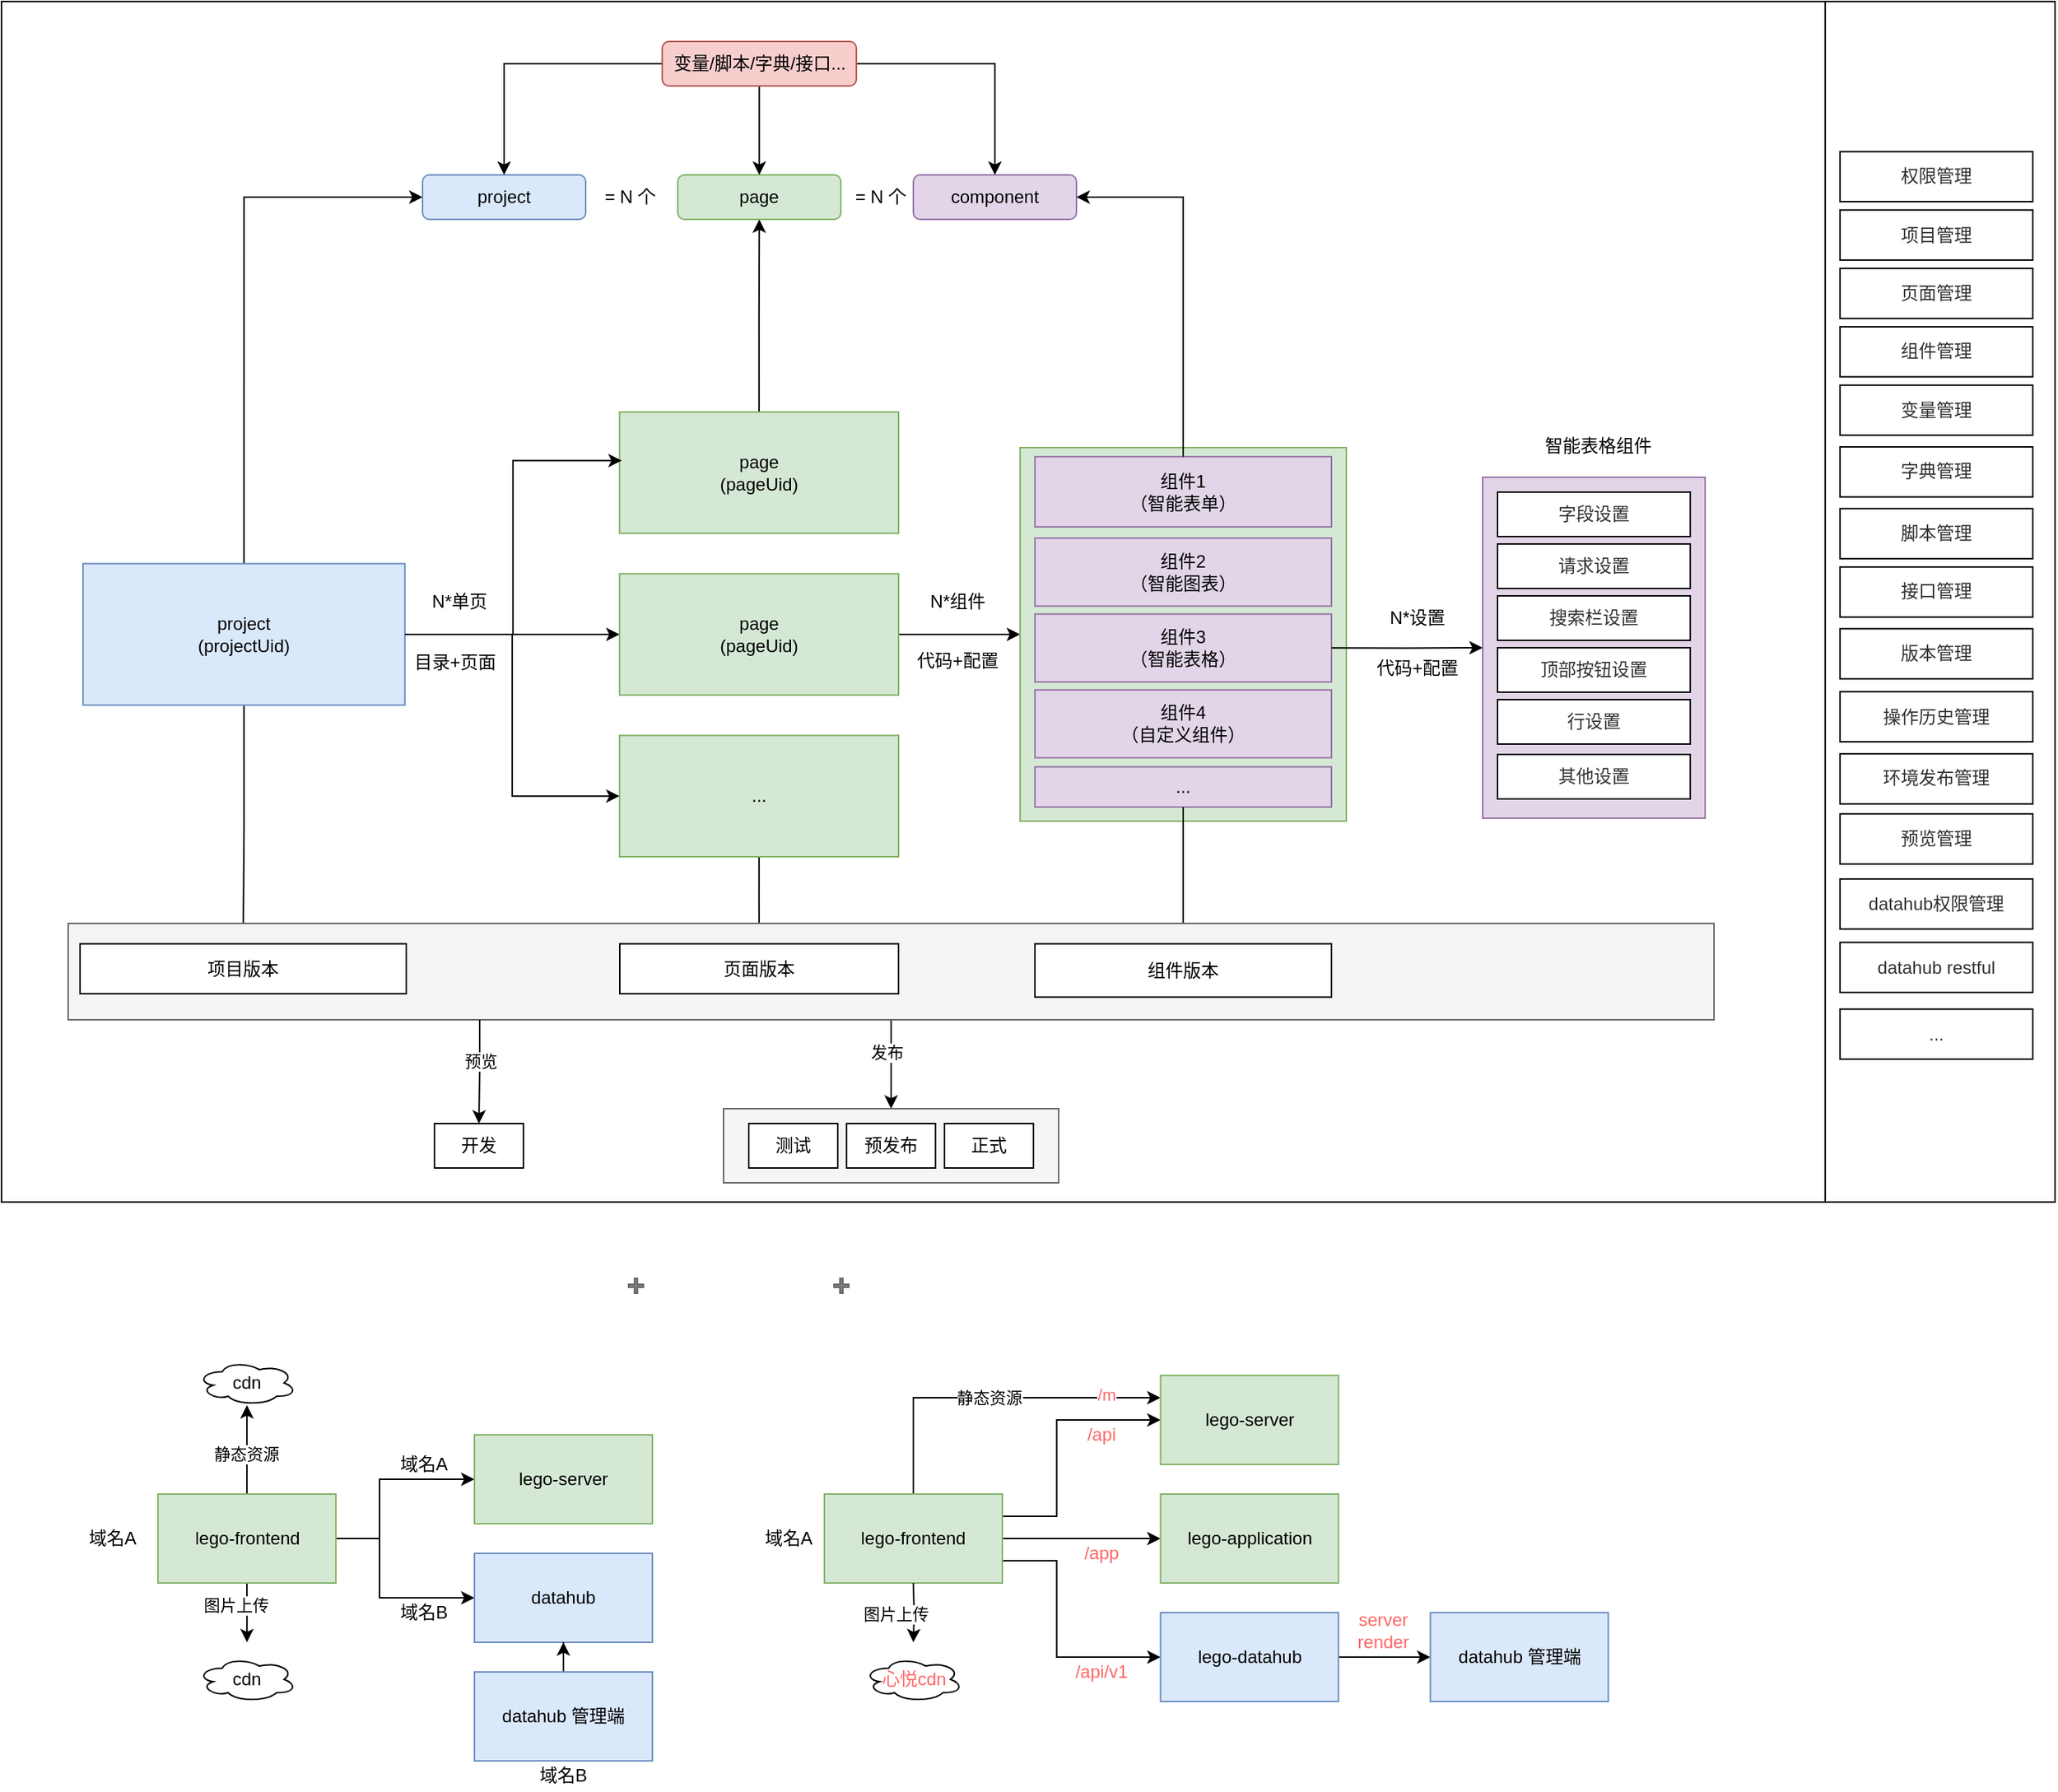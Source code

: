 <mxfile version="14.8.0" type="github">
  <diagram id="uDUzqy1bVPLQPqyA0Kb6" name="Page-1">
    <mxGraphModel dx="2404" dy="2192" grid="1" gridSize="10" guides="1" tooltips="1" connect="1" arrows="1" fold="1" page="1" pageScale="1" pageWidth="827" pageHeight="1169" math="0" shadow="0">
      <root>
        <mxCell id="0" />
        <mxCell id="1" parent="0" />
        <mxCell id="IaOmF9w9HwhS0B1iCCKS-152" value="" style="rounded=0;whiteSpace=wrap;html=1;" vertex="1" parent="1">
          <mxGeometry x="1195.01" y="-97" width="154.99" height="810" as="geometry" />
        </mxCell>
        <mxCell id="IaOmF9w9HwhS0B1iCCKS-147" value="" style="rounded=0;whiteSpace=wrap;html=1;" vertex="1" parent="1">
          <mxGeometry x="-34.99" y="-97" width="1230" height="810" as="geometry" />
        </mxCell>
        <mxCell id="IaOmF9w9HwhS0B1iCCKS-73" style="edgeStyle=orthogonalEdgeStyle;rounded=0;orthogonalLoop=1;jettySize=auto;html=1;exitX=0.5;exitY=1;exitDx=0;exitDy=0;entryX=0.5;entryY=0;entryDx=0;entryDy=0;" edge="1" parent="1" source="IaOmF9w9HwhS0B1iCCKS-68" target="IaOmF9w9HwhS0B1iCCKS-69">
          <mxGeometry relative="1" as="geometry" />
        </mxCell>
        <mxCell id="IaOmF9w9HwhS0B1iCCKS-74" value="发布" style="edgeLabel;html=1;align=center;verticalAlign=middle;resizable=0;points=[];" vertex="1" connectable="0" parent="IaOmF9w9HwhS0B1iCCKS-73">
          <mxGeometry x="-0.28" y="-3" relative="1" as="geometry">
            <mxPoint as="offset" />
          </mxGeometry>
        </mxCell>
        <mxCell id="IaOmF9w9HwhS0B1iCCKS-24" style="edgeStyle=orthogonalEdgeStyle;rounded=0;orthogonalLoop=1;jettySize=auto;html=1;exitX=0.5;exitY=0;exitDx=0;exitDy=0;entryX=0;entryY=0.5;entryDx=0;entryDy=0;" edge="1" parent="1" source="IaOmF9w9HwhS0B1iCCKS-1" target="IaOmF9w9HwhS0B1iCCKS-17">
          <mxGeometry relative="1" as="geometry" />
        </mxCell>
        <mxCell id="IaOmF9w9HwhS0B1iCCKS-65" style="edgeStyle=orthogonalEdgeStyle;rounded=0;orthogonalLoop=1;jettySize=auto;html=1;exitX=0.5;exitY=1;exitDx=0;exitDy=0;" edge="1" parent="1" source="IaOmF9w9HwhS0B1iCCKS-1" target="IaOmF9w9HwhS0B1iCCKS-64">
          <mxGeometry relative="1" as="geometry" />
        </mxCell>
        <mxCell id="IaOmF9w9HwhS0B1iCCKS-1" value="project&lt;br&gt;(projectUid)" style="rounded=0;whiteSpace=wrap;html=1;fillColor=#dae8fc;strokeColor=#6c8ebf;" vertex="1" parent="1">
          <mxGeometry x="20" y="282.273" width="217.105" height="95.455" as="geometry" />
        </mxCell>
        <mxCell id="IaOmF9w9HwhS0B1iCCKS-25" style="edgeStyle=orthogonalEdgeStyle;rounded=0;orthogonalLoop=1;jettySize=auto;html=1;exitX=0.5;exitY=0;exitDx=0;exitDy=0;entryX=0.5;entryY=1;entryDx=0;entryDy=0;" edge="1" parent="1" source="IaOmF9w9HwhS0B1iCCKS-4" target="IaOmF9w9HwhS0B1iCCKS-21">
          <mxGeometry relative="1" as="geometry" />
        </mxCell>
        <mxCell id="IaOmF9w9HwhS0B1iCCKS-4" value="page&lt;br&gt;(pageUid)" style="rounded=0;whiteSpace=wrap;html=1;fillColor=#d5e8d4;strokeColor=#82b366;" vertex="1" parent="1">
          <mxGeometry x="381.842" y="180" width="188.158" height="81.818" as="geometry" />
        </mxCell>
        <mxCell id="IaOmF9w9HwhS0B1iCCKS-5" style="edgeStyle=orthogonalEdgeStyle;rounded=0;orthogonalLoop=1;jettySize=auto;html=1;exitX=1;exitY=0.5;exitDx=0;exitDy=0;entryX=0.008;entryY=0.4;entryDx=0;entryDy=0;entryPerimeter=0;" edge="1" parent="1" source="IaOmF9w9HwhS0B1iCCKS-1" target="IaOmF9w9HwhS0B1iCCKS-4">
          <mxGeometry x="20" y="180" as="geometry">
            <Array as="points">
              <mxPoint x="310" y="330" />
              <mxPoint x="310" y="213" />
            </Array>
          </mxGeometry>
        </mxCell>
        <mxCell id="IaOmF9w9HwhS0B1iCCKS-55" style="edgeStyle=orthogonalEdgeStyle;rounded=0;orthogonalLoop=1;jettySize=auto;html=1;exitX=1;exitY=0.5;exitDx=0;exitDy=0;" edge="1" parent="1" source="IaOmF9w9HwhS0B1iCCKS-6" target="IaOmF9w9HwhS0B1iCCKS-28">
          <mxGeometry relative="1" as="geometry" />
        </mxCell>
        <mxCell id="IaOmF9w9HwhS0B1iCCKS-6" value="page&lt;br&gt;(pageUid)" style="rounded=0;whiteSpace=wrap;html=1;fillColor=#d5e8d4;strokeColor=#82b366;" vertex="1" parent="1">
          <mxGeometry x="381.842" y="289.091" width="188.158" height="81.818" as="geometry" />
        </mxCell>
        <mxCell id="IaOmF9w9HwhS0B1iCCKS-8" style="edgeStyle=orthogonalEdgeStyle;rounded=0;orthogonalLoop=1;jettySize=auto;html=1;exitX=1;exitY=0.5;exitDx=0;exitDy=0;" edge="1" parent="1" source="IaOmF9w9HwhS0B1iCCKS-1" target="IaOmF9w9HwhS0B1iCCKS-6">
          <mxGeometry x="20" y="180" as="geometry" />
        </mxCell>
        <mxCell id="IaOmF9w9HwhS0B1iCCKS-66" style="edgeStyle=orthogonalEdgeStyle;rounded=0;orthogonalLoop=1;jettySize=auto;html=1;exitX=0.5;exitY=1;exitDx=0;exitDy=0;" edge="1" parent="1" source="IaOmF9w9HwhS0B1iCCKS-7" target="IaOmF9w9HwhS0B1iCCKS-60">
          <mxGeometry relative="1" as="geometry" />
        </mxCell>
        <mxCell id="IaOmF9w9HwhS0B1iCCKS-7" value="..." style="rounded=0;whiteSpace=wrap;html=1;fillColor=#d5e8d4;strokeColor=#82b366;" vertex="1" parent="1">
          <mxGeometry x="381.842" y="398.182" width="188.158" height="81.818" as="geometry" />
        </mxCell>
        <mxCell id="IaOmF9w9HwhS0B1iCCKS-9" style="edgeStyle=orthogonalEdgeStyle;rounded=0;orthogonalLoop=1;jettySize=auto;html=1;exitX=1;exitY=0.5;exitDx=0;exitDy=0;entryX=0;entryY=0.5;entryDx=0;entryDy=0;" edge="1" parent="1" source="IaOmF9w9HwhS0B1iCCKS-1" target="IaOmF9w9HwhS0B1iCCKS-7">
          <mxGeometry x="20" y="180" as="geometry" />
        </mxCell>
        <mxCell id="IaOmF9w9HwhS0B1iCCKS-17" value="&lt;span&gt;project&lt;/span&gt;" style="rounded=1;whiteSpace=wrap;html=1;fillColor=#dae8fc;strokeColor=#6c8ebf;" vertex="1" parent="1">
          <mxGeometry x="249" y="20" width="110" height="30" as="geometry" />
        </mxCell>
        <mxCell id="IaOmF9w9HwhS0B1iCCKS-20" value="= N 个" style="text;html=1;strokeColor=none;fillColor=none;align=center;verticalAlign=middle;whiteSpace=wrap;rounded=0;" vertex="1" parent="1">
          <mxGeometry x="364" y="25" width="50" height="20" as="geometry" />
        </mxCell>
        <mxCell id="IaOmF9w9HwhS0B1iCCKS-21" value="&lt;span&gt;page&lt;/span&gt;" style="rounded=1;whiteSpace=wrap;html=1;fillColor=#d5e8d4;strokeColor=#82b366;" vertex="1" parent="1">
          <mxGeometry x="421.11" y="20" width="110" height="30" as="geometry" />
        </mxCell>
        <mxCell id="IaOmF9w9HwhS0B1iCCKS-34" value="N*单页" style="text;html=1;strokeColor=none;fillColor=none;align=center;verticalAlign=middle;whiteSpace=wrap;rounded=0;" vertex="1" parent="1">
          <mxGeometry x="254" y="298" width="40" height="20" as="geometry" />
        </mxCell>
        <mxCell id="IaOmF9w9HwhS0B1iCCKS-37" value="" style="rounded=0;whiteSpace=wrap;html=1;fillColor=#e1d5e7;strokeColor=#9673a6;" vertex="1" parent="1">
          <mxGeometry x="964" y="224" width="150" height="230" as="geometry" />
        </mxCell>
        <mxCell id="IaOmF9w9HwhS0B1iCCKS-38" value="&lt;span style=&quot;color: rgb(48 , 49 , 51) ; font-family: &amp;#34;avenir&amp;#34; , &amp;#34;helvetica&amp;#34; , &amp;#34;arial&amp;#34; , sans-serif ; background-color: rgb(255 , 255 , 255)&quot;&gt;&lt;font style=&quot;font-size: 12px&quot;&gt;字段设置&lt;/font&gt;&lt;/span&gt;" style="rounded=0;whiteSpace=wrap;html=1;" vertex="1" parent="1">
          <mxGeometry x="974" y="234" width="130" height="30" as="geometry" />
        </mxCell>
        <mxCell id="IaOmF9w9HwhS0B1iCCKS-39" value="&lt;span style=&quot;color: rgb(48 , 49 , 51) ; font-family: &amp;#34;avenir&amp;#34; , &amp;#34;helvetica&amp;#34; , &amp;#34;arial&amp;#34; , sans-serif ; background-color: rgb(255 , 255 , 255)&quot;&gt;&lt;font style=&quot;font-size: 12px&quot;&gt;请求设置&lt;/font&gt;&lt;/span&gt;" style="rounded=0;whiteSpace=wrap;html=1;" vertex="1" parent="1">
          <mxGeometry x="974" y="269" width="130" height="30" as="geometry" />
        </mxCell>
        <mxCell id="IaOmF9w9HwhS0B1iCCKS-40" value="&lt;font color=&quot;#303133&quot; face=&quot;avenir, helvetica, arial, sans-serif&quot;&gt;&lt;span style=&quot;background-color: rgb(255 , 255 , 255)&quot;&gt;搜索栏设置&lt;/span&gt;&lt;/font&gt;" style="rounded=0;whiteSpace=wrap;html=1;" vertex="1" parent="1">
          <mxGeometry x="974" y="304" width="130" height="30" as="geometry" />
        </mxCell>
        <mxCell id="IaOmF9w9HwhS0B1iCCKS-41" value="&lt;font color=&quot;#303133&quot; face=&quot;avenir, helvetica, arial, sans-serif&quot;&gt;&lt;span style=&quot;background-color: rgb(255 , 255 , 255)&quot;&gt;顶部按钮设置&lt;/span&gt;&lt;/font&gt;" style="rounded=0;whiteSpace=wrap;html=1;" vertex="1" parent="1">
          <mxGeometry x="974" y="339" width="130" height="30" as="geometry" />
        </mxCell>
        <mxCell id="IaOmF9w9HwhS0B1iCCKS-42" value="&lt;span style=&quot;color: rgb(48 , 49 , 51) ; font-family: &amp;#34;avenir&amp;#34; , &amp;#34;helvetica&amp;#34; , &amp;#34;arial&amp;#34; , sans-serif ; background-color: rgb(255 , 255 , 255)&quot;&gt;&lt;font style=&quot;font-size: 12px&quot;&gt;行设置&lt;/font&gt;&lt;/span&gt;" style="rounded=0;whiteSpace=wrap;html=1;" vertex="1" parent="1">
          <mxGeometry x="974" y="374" width="130" height="30" as="geometry" />
        </mxCell>
        <mxCell id="IaOmF9w9HwhS0B1iCCKS-43" value="&lt;font color=&quot;#303133&quot; face=&quot;avenir, helvetica, arial, sans-serif&quot;&gt;&lt;span style=&quot;background-color: rgb(255 , 255 , 255)&quot;&gt;其他设置&lt;/span&gt;&lt;/font&gt;" style="rounded=0;whiteSpace=wrap;html=1;" vertex="1" parent="1">
          <mxGeometry x="974" y="411" width="130" height="30" as="geometry" />
        </mxCell>
        <mxCell id="IaOmF9w9HwhS0B1iCCKS-44" value="智能表格组件" style="text;html=1;strokeColor=none;fillColor=none;align=center;verticalAlign=middle;whiteSpace=wrap;rounded=0;" vertex="1" parent="1">
          <mxGeometry x="1002.5" y="193" width="77.5" height="20" as="geometry" />
        </mxCell>
        <mxCell id="IaOmF9w9HwhS0B1iCCKS-47" value="" style="group;fillColor=#d5e8d4;strokeColor=#82b366;" vertex="1" connectable="0" parent="1">
          <mxGeometry x="652" y="204" width="220" height="252" as="geometry" />
        </mxCell>
        <mxCell id="IaOmF9w9HwhS0B1iCCKS-28" value="" style="rounded=0;whiteSpace=wrap;html=1;fillColor=#d5e8d4;strokeColor=#82b366;" vertex="1" parent="IaOmF9w9HwhS0B1iCCKS-47">
          <mxGeometry width="220" height="252" as="geometry" />
        </mxCell>
        <mxCell id="IaOmF9w9HwhS0B1iCCKS-30" value="组件1&lt;br&gt;（智能表单）" style="rounded=0;whiteSpace=wrap;html=1;fillColor=#e1d5e7;strokeColor=#9673a6;" vertex="1" parent="IaOmF9w9HwhS0B1iCCKS-47">
          <mxGeometry x="10" y="6.109" width="200" height="47.345" as="geometry" />
        </mxCell>
        <mxCell id="IaOmF9w9HwhS0B1iCCKS-31" value="组件2&lt;br&gt;（智能图表）" style="rounded=0;whiteSpace=wrap;html=1;fillColor=#e1d5e7;strokeColor=#9673a6;" vertex="1" parent="IaOmF9w9HwhS0B1iCCKS-47">
          <mxGeometry x="10" y="61.091" width="200" height="45.818" as="geometry" />
        </mxCell>
        <mxCell id="IaOmF9w9HwhS0B1iCCKS-32" value="..." style="rounded=0;whiteSpace=wrap;html=1;fillColor=#e1d5e7;strokeColor=#9673a6;" vertex="1" parent="IaOmF9w9HwhS0B1iCCKS-47">
          <mxGeometry x="10" y="215.345" width="200" height="27.109" as="geometry" />
        </mxCell>
        <mxCell id="IaOmF9w9HwhS0B1iCCKS-45" value="组件3&lt;br&gt;（智能表格）" style="rounded=0;whiteSpace=wrap;html=1;fillColor=#e1d5e7;strokeColor=#9673a6;" vertex="1" parent="IaOmF9w9HwhS0B1iCCKS-47">
          <mxGeometry x="10" y="112.255" width="200" height="45.818" as="geometry" />
        </mxCell>
        <mxCell id="IaOmF9w9HwhS0B1iCCKS-46" value="组件4&lt;br&gt;（自定义组件）" style="rounded=0;whiteSpace=wrap;html=1;fillColor=#e1d5e7;strokeColor=#9673a6;" vertex="1" parent="IaOmF9w9HwhS0B1iCCKS-47">
          <mxGeometry x="10" y="163.418" width="200" height="45.818" as="geometry" />
        </mxCell>
        <mxCell id="IaOmF9w9HwhS0B1iCCKS-53" value="&lt;span&gt;component&lt;/span&gt;" style="rounded=1;whiteSpace=wrap;html=1;fillColor=#e1d5e7;strokeColor=#9673a6;" vertex="1" parent="1">
          <mxGeometry x="580" y="20" width="110" height="30" as="geometry" />
        </mxCell>
        <mxCell id="IaOmF9w9HwhS0B1iCCKS-54" value="= N 个" style="text;html=1;strokeColor=none;fillColor=none;align=center;verticalAlign=middle;whiteSpace=wrap;rounded=0;" vertex="1" parent="1">
          <mxGeometry x="538" y="25" width="40" height="20" as="geometry" />
        </mxCell>
        <mxCell id="IaOmF9w9HwhS0B1iCCKS-56" value="N*组件" style="text;html=1;strokeColor=none;fillColor=none;align=center;verticalAlign=middle;whiteSpace=wrap;rounded=0;" vertex="1" parent="1">
          <mxGeometry x="590" y="298" width="40" height="20" as="geometry" />
        </mxCell>
        <mxCell id="IaOmF9w9HwhS0B1iCCKS-58" style="edgeStyle=orthogonalEdgeStyle;rounded=0;orthogonalLoop=1;jettySize=auto;html=1;exitX=1;exitY=0.5;exitDx=0;exitDy=0;" edge="1" parent="1" source="IaOmF9w9HwhS0B1iCCKS-45" target="IaOmF9w9HwhS0B1iCCKS-37">
          <mxGeometry relative="1" as="geometry" />
        </mxCell>
        <mxCell id="IaOmF9w9HwhS0B1iCCKS-59" style="edgeStyle=orthogonalEdgeStyle;rounded=0;orthogonalLoop=1;jettySize=auto;html=1;exitX=0.5;exitY=0;exitDx=0;exitDy=0;entryX=1;entryY=0.5;entryDx=0;entryDy=0;" edge="1" parent="1" source="IaOmF9w9HwhS0B1iCCKS-30" target="IaOmF9w9HwhS0B1iCCKS-53">
          <mxGeometry relative="1" as="geometry" />
        </mxCell>
        <mxCell id="IaOmF9w9HwhS0B1iCCKS-61" value="代码+配置" style="text;html=1;strokeColor=none;fillColor=none;align=center;verticalAlign=middle;whiteSpace=wrap;rounded=0;" vertex="1" parent="1">
          <mxGeometry x="580" y="338" width="60" height="20" as="geometry" />
        </mxCell>
        <mxCell id="IaOmF9w9HwhS0B1iCCKS-62" value="代码+配置" style="text;html=1;strokeColor=none;fillColor=none;align=center;verticalAlign=middle;whiteSpace=wrap;rounded=0;" vertex="1" parent="1">
          <mxGeometry x="890" y="343" width="60" height="20" as="geometry" />
        </mxCell>
        <mxCell id="IaOmF9w9HwhS0B1iCCKS-67" style="edgeStyle=orthogonalEdgeStyle;rounded=0;orthogonalLoop=1;jettySize=auto;html=1;exitX=0.5;exitY=1;exitDx=0;exitDy=0;" edge="1" parent="1" source="IaOmF9w9HwhS0B1iCCKS-32" target="IaOmF9w9HwhS0B1iCCKS-63">
          <mxGeometry relative="1" as="geometry" />
        </mxCell>
        <mxCell id="IaOmF9w9HwhS0B1iCCKS-69" value="" style="rounded=0;whiteSpace=wrap;html=1;fillColor=#f5f5f5;strokeColor=#666666;fontColor=#333333;" vertex="1" parent="1">
          <mxGeometry x="452" y="650" width="226" height="50" as="geometry" />
        </mxCell>
        <mxCell id="IaOmF9w9HwhS0B1iCCKS-70" value="测试" style="rounded=0;whiteSpace=wrap;html=1;" vertex="1" parent="1">
          <mxGeometry x="469" y="660" width="60" height="30" as="geometry" />
        </mxCell>
        <mxCell id="IaOmF9w9HwhS0B1iCCKS-71" value="预发布" style="rounded=0;whiteSpace=wrap;html=1;" vertex="1" parent="1">
          <mxGeometry x="534.92" y="660" width="60" height="30" as="geometry" />
        </mxCell>
        <mxCell id="IaOmF9w9HwhS0B1iCCKS-72" value="正式" style="rounded=0;whiteSpace=wrap;html=1;" vertex="1" parent="1">
          <mxGeometry x="601" y="660" width="60" height="30" as="geometry" />
        </mxCell>
        <mxCell id="IaOmF9w9HwhS0B1iCCKS-85" style="edgeStyle=orthogonalEdgeStyle;rounded=0;orthogonalLoop=1;jettySize=auto;html=1;exitX=1;exitY=0.5;exitDx=0;exitDy=0;" edge="1" parent="1" source="IaOmF9w9HwhS0B1iCCKS-75" target="IaOmF9w9HwhS0B1iCCKS-76">
          <mxGeometry relative="1" as="geometry">
            <Array as="points">
              <mxPoint x="220" y="940" />
              <mxPoint x="220" y="900" />
            </Array>
          </mxGeometry>
        </mxCell>
        <mxCell id="IaOmF9w9HwhS0B1iCCKS-86" style="edgeStyle=orthogonalEdgeStyle;rounded=0;orthogonalLoop=1;jettySize=auto;html=1;exitX=1;exitY=0.5;exitDx=0;exitDy=0;" edge="1" parent="1" source="IaOmF9w9HwhS0B1iCCKS-75" target="IaOmF9w9HwhS0B1iCCKS-77">
          <mxGeometry relative="1" as="geometry">
            <Array as="points">
              <mxPoint x="220" y="940" />
              <mxPoint x="220" y="980" />
            </Array>
          </mxGeometry>
        </mxCell>
        <mxCell id="IaOmF9w9HwhS0B1iCCKS-97" style="edgeStyle=orthogonalEdgeStyle;rounded=0;orthogonalLoop=1;jettySize=auto;html=1;exitX=0.5;exitY=0;exitDx=0;exitDy=0;" edge="1" parent="1" source="IaOmF9w9HwhS0B1iCCKS-75" target="IaOmF9w9HwhS0B1iCCKS-96">
          <mxGeometry relative="1" as="geometry" />
        </mxCell>
        <mxCell id="IaOmF9w9HwhS0B1iCCKS-98" value="静态资源" style="edgeLabel;html=1;align=center;verticalAlign=middle;resizable=0;points=[];" vertex="1" connectable="0" parent="IaOmF9w9HwhS0B1iCCKS-97">
          <mxGeometry x="-0.1" y="1" relative="1" as="geometry">
            <mxPoint as="offset" />
          </mxGeometry>
        </mxCell>
        <mxCell id="IaOmF9w9HwhS0B1iCCKS-112" style="edgeStyle=orthogonalEdgeStyle;rounded=0;orthogonalLoop=1;jettySize=auto;html=1;exitX=0.5;exitY=1;exitDx=0;exitDy=0;fontColor=#FF6666;" edge="1" parent="1" source="IaOmF9w9HwhS0B1iCCKS-75">
          <mxGeometry relative="1" as="geometry">
            <mxPoint x="130.55" y="1010" as="targetPoint" />
          </mxGeometry>
        </mxCell>
        <mxCell id="IaOmF9w9HwhS0B1iCCKS-113" value="图片上传" style="edgeLabel;html=1;align=center;verticalAlign=middle;resizable=0;points=[];" vertex="1" connectable="0" parent="IaOmF9w9HwhS0B1iCCKS-112">
          <mxGeometry x="-0.012" y="5" relative="1" as="geometry">
            <mxPoint x="-8" as="offset" />
          </mxGeometry>
        </mxCell>
        <mxCell id="IaOmF9w9HwhS0B1iCCKS-75" value="lego-frontend" style="rounded=0;whiteSpace=wrap;html=1;fillColor=#d5e8d4;strokeColor=#82b366;" vertex="1" parent="1">
          <mxGeometry x="70.55" y="910" width="120" height="60" as="geometry" />
        </mxCell>
        <mxCell id="IaOmF9w9HwhS0B1iCCKS-76" value="lego-server" style="rounded=0;whiteSpace=wrap;html=1;fillColor=#d5e8d4;strokeColor=#82b366;" vertex="1" parent="1">
          <mxGeometry x="284" y="870" width="120" height="60" as="geometry" />
        </mxCell>
        <mxCell id="IaOmF9w9HwhS0B1iCCKS-77" value="datahub" style="rounded=0;whiteSpace=wrap;html=1;fillColor=#dae8fc;strokeColor=#6c8ebf;" vertex="1" parent="1">
          <mxGeometry x="284" y="950" width="120" height="60" as="geometry" />
        </mxCell>
        <mxCell id="IaOmF9w9HwhS0B1iCCKS-87" style="edgeStyle=orthogonalEdgeStyle;rounded=0;orthogonalLoop=1;jettySize=auto;html=1;exitX=1;exitY=0.25;exitDx=0;exitDy=0;entryX=0;entryY=0.5;entryDx=0;entryDy=0;" edge="1" parent="1" source="IaOmF9w9HwhS0B1iCCKS-81" target="IaOmF9w9HwhS0B1iCCKS-82">
          <mxGeometry relative="1" as="geometry">
            <Array as="points">
              <mxPoint x="676.72" y="925" />
              <mxPoint x="676.72" y="860" />
            </Array>
          </mxGeometry>
        </mxCell>
        <mxCell id="IaOmF9w9HwhS0B1iCCKS-88" style="edgeStyle=orthogonalEdgeStyle;rounded=0;orthogonalLoop=1;jettySize=auto;html=1;exitX=1;exitY=0.5;exitDx=0;exitDy=0;" edge="1" parent="1" source="IaOmF9w9HwhS0B1iCCKS-81" target="IaOmF9w9HwhS0B1iCCKS-83">
          <mxGeometry relative="1" as="geometry" />
        </mxCell>
        <mxCell id="IaOmF9w9HwhS0B1iCCKS-89" style="edgeStyle=orthogonalEdgeStyle;rounded=0;orthogonalLoop=1;jettySize=auto;html=1;exitX=1;exitY=0.75;exitDx=0;exitDy=0;entryX=0;entryY=0.5;entryDx=0;entryDy=0;" edge="1" parent="1" source="IaOmF9w9HwhS0B1iCCKS-81" target="IaOmF9w9HwhS0B1iCCKS-84">
          <mxGeometry relative="1" as="geometry">
            <Array as="points">
              <mxPoint x="676.72" y="955" />
              <mxPoint x="676.72" y="1020" />
            </Array>
          </mxGeometry>
        </mxCell>
        <mxCell id="IaOmF9w9HwhS0B1iCCKS-99" value="静态资源" style="edgeStyle=orthogonalEdgeStyle;rounded=0;orthogonalLoop=1;jettySize=auto;html=1;exitX=0.5;exitY=0;exitDx=0;exitDy=0;entryX=0;entryY=0.25;entryDx=0;entryDy=0;" edge="1" parent="1" source="IaOmF9w9HwhS0B1iCCKS-81" target="IaOmF9w9HwhS0B1iCCKS-82">
          <mxGeometry relative="1" as="geometry" />
        </mxCell>
        <mxCell id="IaOmF9w9HwhS0B1iCCKS-100" value="/m" style="edgeLabel;html=1;align=center;verticalAlign=middle;resizable=0;points=[];fontColor=#FF6666;" vertex="1" connectable="0" parent="IaOmF9w9HwhS0B1iCCKS-99">
          <mxGeometry x="0.679" y="2" relative="1" as="geometry">
            <mxPoint as="offset" />
          </mxGeometry>
        </mxCell>
        <mxCell id="IaOmF9w9HwhS0B1iCCKS-81" value="lego-frontend&lt;br&gt;" style="rounded=0;whiteSpace=wrap;html=1;fillColor=#d5e8d4;strokeColor=#82b366;" vertex="1" parent="1">
          <mxGeometry x="520" y="910" width="120" height="60" as="geometry" />
        </mxCell>
        <mxCell id="IaOmF9w9HwhS0B1iCCKS-82" value="lego-server" style="rounded=0;whiteSpace=wrap;html=1;fillColor=#d5e8d4;strokeColor=#82b366;" vertex="1" parent="1">
          <mxGeometry x="746.72" y="830" width="120" height="60" as="geometry" />
        </mxCell>
        <mxCell id="IaOmF9w9HwhS0B1iCCKS-83" value="lego-application" style="rounded=0;whiteSpace=wrap;html=1;fillColor=#d5e8d4;strokeColor=#82b366;" vertex="1" parent="1">
          <mxGeometry x="746.72" y="910" width="120" height="60" as="geometry" />
        </mxCell>
        <mxCell id="IaOmF9w9HwhS0B1iCCKS-107" style="edgeStyle=orthogonalEdgeStyle;rounded=0;orthogonalLoop=1;jettySize=auto;html=1;exitX=1;exitY=0.5;exitDx=0;exitDy=0;" edge="1" parent="1" source="IaOmF9w9HwhS0B1iCCKS-84" target="IaOmF9w9HwhS0B1iCCKS-105">
          <mxGeometry relative="1" as="geometry" />
        </mxCell>
        <mxCell id="IaOmF9w9HwhS0B1iCCKS-84" value="lego-datahub" style="rounded=0;whiteSpace=wrap;html=1;fillColor=#dae8fc;strokeColor=#6c8ebf;" vertex="1" parent="1">
          <mxGeometry x="746.72" y="990" width="120" height="60" as="geometry" />
        </mxCell>
        <mxCell id="IaOmF9w9HwhS0B1iCCKS-90" value="/api" style="text;html=1;strokeColor=none;fillColor=none;align=center;verticalAlign=middle;whiteSpace=wrap;rounded=0;fontColor=#FF6666;" vertex="1" parent="1">
          <mxGeometry x="686.72" y="860" width="40" height="20" as="geometry" />
        </mxCell>
        <mxCell id="IaOmF9w9HwhS0B1iCCKS-91" value="/api/v1" style="text;html=1;strokeColor=none;fillColor=none;align=center;verticalAlign=middle;whiteSpace=wrap;rounded=0;fontColor=#FF6666;" vertex="1" parent="1">
          <mxGeometry x="686.72" y="1020" width="40" height="20" as="geometry" />
        </mxCell>
        <mxCell id="IaOmF9w9HwhS0B1iCCKS-92" value="域名A" style="text;html=1;strokeColor=none;fillColor=none;align=center;verticalAlign=middle;whiteSpace=wrap;rounded=0;" vertex="1" parent="1">
          <mxGeometry x="230" y="880" width="40" height="20" as="geometry" />
        </mxCell>
        <mxCell id="IaOmF9w9HwhS0B1iCCKS-93" value="域名B" style="text;html=1;strokeColor=none;fillColor=none;align=center;verticalAlign=middle;whiteSpace=wrap;rounded=0;" vertex="1" parent="1">
          <mxGeometry x="230" y="980" width="40" height="20" as="geometry" />
        </mxCell>
        <mxCell id="IaOmF9w9HwhS0B1iCCKS-94" value="域名A" style="text;html=1;strokeColor=none;fillColor=none;align=center;verticalAlign=middle;whiteSpace=wrap;rounded=0;" vertex="1" parent="1">
          <mxGeometry x="20.0" y="930" width="40" height="20" as="geometry" />
        </mxCell>
        <mxCell id="IaOmF9w9HwhS0B1iCCKS-96" value="cdn" style="ellipse;shape=cloud;whiteSpace=wrap;html=1;" vertex="1" parent="1">
          <mxGeometry x="97.18" y="820" width="66.75" height="30" as="geometry" />
        </mxCell>
        <mxCell id="IaOmF9w9HwhS0B1iCCKS-101" value="/app" style="text;html=1;strokeColor=none;fillColor=none;align=center;verticalAlign=middle;whiteSpace=wrap;rounded=0;fontColor=#FF6666;" vertex="1" parent="1">
          <mxGeometry x="686.72" y="940" width="40" height="20" as="geometry" />
        </mxCell>
        <mxCell id="IaOmF9w9HwhS0B1iCCKS-102" value="域名A" style="text;html=1;strokeColor=none;fillColor=none;align=center;verticalAlign=middle;whiteSpace=wrap;rounded=0;" vertex="1" parent="1">
          <mxGeometry x="476" y="930" width="40" height="20" as="geometry" />
        </mxCell>
        <mxCell id="IaOmF9w9HwhS0B1iCCKS-104" style="edgeStyle=orthogonalEdgeStyle;rounded=0;orthogonalLoop=1;jettySize=auto;html=1;exitX=0.5;exitY=0;exitDx=0;exitDy=0;" edge="1" parent="1" source="IaOmF9w9HwhS0B1iCCKS-103" target="IaOmF9w9HwhS0B1iCCKS-77">
          <mxGeometry relative="1" as="geometry" />
        </mxCell>
        <mxCell id="IaOmF9w9HwhS0B1iCCKS-103" value="datahub 管理端" style="rounded=0;whiteSpace=wrap;html=1;fillColor=#dae8fc;strokeColor=#6c8ebf;" vertex="1" parent="1">
          <mxGeometry x="284" y="1030" width="120" height="60" as="geometry" />
        </mxCell>
        <mxCell id="IaOmF9w9HwhS0B1iCCKS-105" value="datahub 管理端" style="rounded=0;whiteSpace=wrap;html=1;fillColor=#dae8fc;strokeColor=#6c8ebf;" vertex="1" parent="1">
          <mxGeometry x="928.72" y="990" width="120" height="60" as="geometry" />
        </mxCell>
        <mxCell id="IaOmF9w9HwhS0B1iCCKS-106" value="域名B" style="text;html=1;strokeColor=none;fillColor=none;align=center;verticalAlign=middle;whiteSpace=wrap;rounded=0;" vertex="1" parent="1">
          <mxGeometry x="324" y="1090" width="40" height="20" as="geometry" />
        </mxCell>
        <mxCell id="IaOmF9w9HwhS0B1iCCKS-108" value="server render" style="text;html=1;align=center;verticalAlign=middle;whiteSpace=wrap;rounded=0;fontColor=#FF6666;" vertex="1" parent="1">
          <mxGeometry x="876.72" y="992" width="40" height="20" as="geometry" />
        </mxCell>
        <mxCell id="IaOmF9w9HwhS0B1iCCKS-110" value="cdn" style="ellipse;shape=cloud;whiteSpace=wrap;html=1;" vertex="1" parent="1">
          <mxGeometry x="97.17" y="1020" width="66.75" height="30" as="geometry" />
        </mxCell>
        <mxCell id="IaOmF9w9HwhS0B1iCCKS-114" style="edgeStyle=orthogonalEdgeStyle;rounded=0;orthogonalLoop=1;jettySize=auto;html=1;exitX=0.5;exitY=1;exitDx=0;exitDy=0;fontColor=#FF6666;" edge="1" parent="1">
          <mxGeometry relative="1" as="geometry">
            <mxPoint x="580.01" y="1010" as="targetPoint" />
            <mxPoint x="580.01" y="970" as="sourcePoint" />
          </mxGeometry>
        </mxCell>
        <mxCell id="IaOmF9w9HwhS0B1iCCKS-115" value="图片上传" style="edgeLabel;html=1;align=center;verticalAlign=middle;resizable=0;points=[];" vertex="1" connectable="0" parent="IaOmF9w9HwhS0B1iCCKS-114">
          <mxGeometry x="-0.012" y="5" relative="1" as="geometry">
            <mxPoint x="-8" as="offset" />
          </mxGeometry>
        </mxCell>
        <mxCell id="IaOmF9w9HwhS0B1iCCKS-116" value="心悦cdn" style="ellipse;shape=cloud;whiteSpace=wrap;html=1;fontColor=#FF6666;" vertex="1" parent="1">
          <mxGeometry x="546.63" y="1020" width="66.75" height="30" as="geometry" />
        </mxCell>
        <mxCell id="IaOmF9w9HwhS0B1iCCKS-119" value="" style="shape=image;verticalLabelPosition=bottom;labelBackgroundColor=#ffffff;verticalAlign=top;aspect=fixed;imageAspect=0;image=https://i.iter01.com/images/53add1a60ed27fd53551b4aecb108adf93ae313a1788a008a4b29b377f850984.png;" vertex="1" parent="1">
          <mxGeometry x="412.47" y="754.5" width="100" height="25.96" as="geometry" />
        </mxCell>
        <mxCell id="IaOmF9w9HwhS0B1iCCKS-120" value="" style="shape=image;verticalLabelPosition=bottom;labelBackgroundColor=#ffffff;verticalAlign=top;aspect=fixed;imageAspect=0;image=https://raw.githubusercontent.com/SpeedyC86/prezentare-nodejs/master/assets/nodejs-logo.png;" vertex="1" parent="1">
          <mxGeometry x="551.92" y="740" width="99" height="49.5" as="geometry" />
        </mxCell>
        <mxCell id="IaOmF9w9HwhS0B1iCCKS-121" value="" style="shape=cross;whiteSpace=wrap;html=1;strokeColor=#666666;fontColor=#333333;fillColor=#808080;" vertex="1" parent="1">
          <mxGeometry x="526.47" y="764.48" width="10" height="10" as="geometry" />
        </mxCell>
        <mxCell id="IaOmF9w9HwhS0B1iCCKS-125" value="" style="shape=image;verticalLabelPosition=bottom;labelBackgroundColor=#ffffff;verticalAlign=top;aspect=fixed;imageAspect=0;image=https://www.wesvault.com/wv/storage/app/media/vue/vuejs-wide.png;" vertex="1" parent="1">
          <mxGeometry x="300.92" y="755.47" width="74" height="26.03" as="geometry" />
        </mxCell>
        <mxCell id="IaOmF9w9HwhS0B1iCCKS-126" value="" style="shape=cross;whiteSpace=wrap;html=1;strokeColor=#666666;fontColor=#333333;fillColor=#808080;" vertex="1" parent="1">
          <mxGeometry x="387.92" y="764.48" width="10" height="10" as="geometry" />
        </mxCell>
        <mxCell id="IaOmF9w9HwhS0B1iCCKS-128" style="edgeStyle=orthogonalEdgeStyle;rounded=0;orthogonalLoop=1;jettySize=auto;html=1;exitX=0.5;exitY=1;exitDx=0;exitDy=0;entryX=0.5;entryY=0;entryDx=0;entryDy=0;fontColor=#FF6666;" edge="1" parent="1" source="IaOmF9w9HwhS0B1iCCKS-127" target="IaOmF9w9HwhS0B1iCCKS-21">
          <mxGeometry relative="1" as="geometry" />
        </mxCell>
        <mxCell id="IaOmF9w9HwhS0B1iCCKS-129" style="edgeStyle=orthogonalEdgeStyle;rounded=0;orthogonalLoop=1;jettySize=auto;html=1;exitX=1;exitY=0.5;exitDx=0;exitDy=0;fontColor=#FF6666;" edge="1" parent="1" source="IaOmF9w9HwhS0B1iCCKS-127" target="IaOmF9w9HwhS0B1iCCKS-53">
          <mxGeometry relative="1" as="geometry" />
        </mxCell>
        <mxCell id="IaOmF9w9HwhS0B1iCCKS-130" style="edgeStyle=orthogonalEdgeStyle;rounded=0;orthogonalLoop=1;jettySize=auto;html=1;exitX=0;exitY=0.5;exitDx=0;exitDy=0;entryX=0.5;entryY=0;entryDx=0;entryDy=0;fontColor=#FF6666;" edge="1" parent="1" source="IaOmF9w9HwhS0B1iCCKS-127" target="IaOmF9w9HwhS0B1iCCKS-17">
          <mxGeometry relative="1" as="geometry" />
        </mxCell>
        <mxCell id="IaOmF9w9HwhS0B1iCCKS-127" value="变量/脚本/字典/接口..." style="rounded=1;whiteSpace=wrap;html=1;fillColor=#f8cecc;strokeColor=#b85450;" vertex="1" parent="1">
          <mxGeometry x="410.65" y="-70" width="130.92" height="30" as="geometry" />
        </mxCell>
        <mxCell id="IaOmF9w9HwhS0B1iCCKS-131" value="目录+页面" style="text;html=1;strokeColor=none;fillColor=none;align=center;verticalAlign=middle;whiteSpace=wrap;rounded=0;" vertex="1" parent="1">
          <mxGeometry x="240.92" y="339" width="60" height="20" as="geometry" />
        </mxCell>
        <mxCell id="IaOmF9w9HwhS0B1iCCKS-132" value="N*设置" style="text;html=1;strokeColor=none;fillColor=none;align=center;verticalAlign=middle;whiteSpace=wrap;rounded=0;" vertex="1" parent="1">
          <mxGeometry x="900" y="309" width="40" height="20" as="geometry" />
        </mxCell>
        <mxCell id="IaOmF9w9HwhS0B1iCCKS-133" value="&lt;font color=&quot;#303133&quot; face=&quot;avenir, helvetica, arial, sans-serif&quot;&gt;&lt;span style=&quot;background-color: rgb(255 , 255 , 255)&quot;&gt;权限管理&lt;/span&gt;&lt;/font&gt;" style="rounded=0;whiteSpace=wrap;html=1;" vertex="1" parent="1">
          <mxGeometry x="1205.01" y="4.297" width="130" height="33.766" as="geometry" />
        </mxCell>
        <mxCell id="IaOmF9w9HwhS0B1iCCKS-134" value="&lt;span style=&quot;color: rgb(48 , 49 , 51) ; font-family: &amp;#34;avenir&amp;#34; , &amp;#34;helvetica&amp;#34; , &amp;#34;arial&amp;#34; , sans-serif ; background-color: rgb(255 , 255 , 255)&quot;&gt;&lt;font style=&quot;font-size: 12px&quot;&gt;项目管理&lt;/font&gt;&lt;/span&gt;" style="rounded=0;whiteSpace=wrap;html=1;" vertex="1" parent="1">
          <mxGeometry x="1205.01" y="43.69" width="130" height="33.766" as="geometry" />
        </mxCell>
        <mxCell id="IaOmF9w9HwhS0B1iCCKS-135" value="&lt;font color=&quot;#303133&quot; face=&quot;avenir, helvetica, arial, sans-serif&quot;&gt;&lt;span style=&quot;background-color: rgb(255 , 255 , 255)&quot;&gt;页面管理&lt;/span&gt;&lt;/font&gt;" style="rounded=0;whiteSpace=wrap;html=1;" vertex="1" parent="1">
          <mxGeometry x="1205.01" y="83.084" width="130" height="33.766" as="geometry" />
        </mxCell>
        <mxCell id="IaOmF9w9HwhS0B1iCCKS-136" value="&lt;font color=&quot;#303133&quot; face=&quot;avenir, helvetica, arial, sans-serif&quot;&gt;&lt;span style=&quot;background-color: rgb(255 , 255 , 255)&quot;&gt;组件管理&lt;/span&gt;&lt;/font&gt;" style="rounded=0;whiteSpace=wrap;html=1;" vertex="1" parent="1">
          <mxGeometry x="1205.01" y="122.477" width="130" height="33.766" as="geometry" />
        </mxCell>
        <mxCell id="IaOmF9w9HwhS0B1iCCKS-137" value="&lt;span style=&quot;color: rgb(48 , 49 , 51) ; font-family: &amp;#34;avenir&amp;#34; , &amp;#34;helvetica&amp;#34; , &amp;#34;arial&amp;#34; , sans-serif ; background-color: rgb(255 , 255 , 255)&quot;&gt;&lt;font style=&quot;font-size: 12px&quot;&gt;变量管理&lt;/font&gt;&lt;/span&gt;" style="rounded=0;whiteSpace=wrap;html=1;" vertex="1" parent="1">
          <mxGeometry x="1205.01" y="161.87" width="130" height="33.766" as="geometry" />
        </mxCell>
        <mxCell id="IaOmF9w9HwhS0B1iCCKS-138" value="&lt;font color=&quot;#303133&quot; face=&quot;avenir, helvetica, arial, sans-serif&quot;&gt;&lt;span style=&quot;background-color: rgb(255 , 255 , 255)&quot;&gt;字典管理&lt;/span&gt;&lt;/font&gt;" style="rounded=0;whiteSpace=wrap;html=1;" vertex="1" parent="1">
          <mxGeometry x="1205.01" y="203.515" width="130" height="33.766" as="geometry" />
        </mxCell>
        <mxCell id="IaOmF9w9HwhS0B1iCCKS-139" value="&lt;font color=&quot;#303133&quot; face=&quot;avenir, helvetica, arial, sans-serif&quot;&gt;&lt;span style=&quot;background-color: rgb(255 , 255 , 255)&quot;&gt;脚本管理&lt;/span&gt;&lt;/font&gt;" style="rounded=0;whiteSpace=wrap;html=1;" vertex="1" parent="1">
          <mxGeometry x="1205.01" y="245.159" width="130" height="33.766" as="geometry" />
        </mxCell>
        <mxCell id="IaOmF9w9HwhS0B1iCCKS-140" value="&lt;span style=&quot;color: rgb(48 , 49 , 51) ; font-family: &amp;#34;avenir&amp;#34; , &amp;#34;helvetica&amp;#34; , &amp;#34;arial&amp;#34; , sans-serif ; background-color: rgb(255 , 255 , 255)&quot;&gt;&lt;font style=&quot;font-size: 12px&quot;&gt;接口管理&lt;/font&gt;&lt;/span&gt;" style="rounded=0;whiteSpace=wrap;html=1;" vertex="1" parent="1">
          <mxGeometry x="1205.01" y="284.552" width="130" height="33.766" as="geometry" />
        </mxCell>
        <mxCell id="IaOmF9w9HwhS0B1iCCKS-141" value="&lt;font color=&quot;#303133&quot; face=&quot;avenir, helvetica, arial, sans-serif&quot;&gt;&lt;span style=&quot;background-color: rgb(255 , 255 , 255)&quot;&gt;版本管理&lt;/span&gt;&lt;/font&gt;" style="rounded=0;whiteSpace=wrap;html=1;" vertex="1" parent="1">
          <mxGeometry x="1205.01" y="326.197" width="130" height="33.766" as="geometry" />
        </mxCell>
        <mxCell id="IaOmF9w9HwhS0B1iCCKS-142" value="&lt;font color=&quot;#303133&quot; face=&quot;avenir, helvetica, arial, sans-serif&quot;&gt;&lt;span style=&quot;background-color: rgb(255 , 255 , 255)&quot;&gt;操作历史管理&lt;/span&gt;&lt;/font&gt;" style="rounded=0;whiteSpace=wrap;html=1;" vertex="1" parent="1">
          <mxGeometry x="1205.01" y="368.663" width="130" height="33.766" as="geometry" />
        </mxCell>
        <mxCell id="IaOmF9w9HwhS0B1iCCKS-143" value="&lt;font color=&quot;#303133&quot; face=&quot;avenir, helvetica, arial, sans-serif&quot;&gt;&lt;span style=&quot;background-color: rgb(255 , 255 , 255)&quot;&gt;环境发布管理&lt;/span&gt;&lt;/font&gt;" style="rounded=0;whiteSpace=wrap;html=1;" vertex="1" parent="1">
          <mxGeometry x="1205.01" y="410.611" width="130" height="33.766" as="geometry" />
        </mxCell>
        <mxCell id="IaOmF9w9HwhS0B1iCCKS-144" value="&lt;font color=&quot;#303133&quot; face=&quot;avenir, helvetica, arial, sans-serif&quot;&gt;&lt;span style=&quot;background-color: rgb(255 , 255 , 255)&quot;&gt;预览管理&lt;/span&gt;&lt;/font&gt;" style="rounded=0;whiteSpace=wrap;html=1;" vertex="1" parent="1">
          <mxGeometry x="1205.01" y="451.13" width="130" height="33.766" as="geometry" />
        </mxCell>
        <mxCell id="IaOmF9w9HwhS0B1iCCKS-145" value="&lt;font color=&quot;#303133&quot; face=&quot;avenir, helvetica, arial, sans-serif&quot;&gt;&lt;span style=&quot;background-color: rgb(255 , 255 , 255)&quot;&gt;datahub restful&lt;/span&gt;&lt;/font&gt;" style="rounded=0;whiteSpace=wrap;html=1;" vertex="1" parent="1">
          <mxGeometry x="1205.01" y="537.795" width="130" height="33.766" as="geometry" />
        </mxCell>
        <mxCell id="IaOmF9w9HwhS0B1iCCKS-149" value="&lt;font color=&quot;#303133&quot; face=&quot;avenir, helvetica, arial, sans-serif&quot;&gt;&lt;span style=&quot;background-color: rgb(255 , 255 , 255)&quot;&gt;datahub权限管理&lt;/span&gt;&lt;/font&gt;" style="rounded=0;whiteSpace=wrap;html=1;" vertex="1" parent="1">
          <mxGeometry x="1205.01" y="495.025" width="130" height="33.766" as="geometry" />
        </mxCell>
        <mxCell id="IaOmF9w9HwhS0B1iCCKS-150" value="&lt;font color=&quot;#303133&quot; face=&quot;avenir, helvetica, arial, sans-serif&quot;&gt;&lt;span style=&quot;background-color: rgb(255 , 255 , 255)&quot;&gt;...&lt;/span&gt;&lt;/font&gt;" style="rounded=0;whiteSpace=wrap;html=1;" vertex="1" parent="1">
          <mxGeometry x="1205.01" y="582.816" width="130" height="33.766" as="geometry" />
        </mxCell>
        <mxCell id="IaOmF9w9HwhS0B1iCCKS-153" value="" style="group" vertex="1" connectable="0" parent="1">
          <mxGeometry x="10" y="525" width="1110" height="65" as="geometry" />
        </mxCell>
        <mxCell id="IaOmF9w9HwhS0B1iCCKS-68" value="" style="rounded=0;whiteSpace=wrap;html=1;fillColor=#f5f5f5;strokeColor=#666666;fontColor=#333333;" vertex="1" parent="IaOmF9w9HwhS0B1iCCKS-153">
          <mxGeometry width="1110" height="65" as="geometry" />
        </mxCell>
        <mxCell id="IaOmF9w9HwhS0B1iCCKS-60" value="页面版本" style="rounded=0;whiteSpace=wrap;html=1;" vertex="1" parent="IaOmF9w9HwhS0B1iCCKS-153">
          <mxGeometry x="372" y="13.765" width="188" height="33.647" as="geometry" />
        </mxCell>
        <mxCell id="IaOmF9w9HwhS0B1iCCKS-63" value="组件版本" style="rounded=0;whiteSpace=wrap;html=1;" vertex="1" parent="IaOmF9w9HwhS0B1iCCKS-153">
          <mxGeometry x="652" y="13.765" width="200" height="35.941" as="geometry" />
        </mxCell>
        <mxCell id="IaOmF9w9HwhS0B1iCCKS-64" value="项目版本" style="rounded=0;whiteSpace=wrap;html=1;" vertex="1" parent="IaOmF9w9HwhS0B1iCCKS-153">
          <mxGeometry x="8" y="13.765" width="220" height="33.647" as="geometry" />
        </mxCell>
        <mxCell id="IaOmF9w9HwhS0B1iCCKS-155" value="开发" style="rounded=0;whiteSpace=wrap;html=1;" vertex="1" parent="1">
          <mxGeometry x="257" y="660" width="60" height="30" as="geometry" />
        </mxCell>
        <mxCell id="IaOmF9w9HwhS0B1iCCKS-156" style="edgeStyle=orthogonalEdgeStyle;rounded=0;orthogonalLoop=1;jettySize=auto;html=1;exitX=0.25;exitY=1;exitDx=0;exitDy=0;entryX=0.5;entryY=0;entryDx=0;entryDy=0;fontColor=#FF6666;" edge="1" parent="1" source="IaOmF9w9HwhS0B1iCCKS-68" target="IaOmF9w9HwhS0B1iCCKS-155">
          <mxGeometry relative="1" as="geometry" />
        </mxCell>
        <mxCell id="IaOmF9w9HwhS0B1iCCKS-157" value="预览" style="edgeLabel;html=1;align=center;verticalAlign=middle;resizable=0;points=[];" vertex="1" connectable="0" parent="IaOmF9w9HwhS0B1iCCKS-156">
          <mxGeometry x="-0.206" relative="1" as="geometry">
            <mxPoint as="offset" />
          </mxGeometry>
        </mxCell>
      </root>
    </mxGraphModel>
  </diagram>
</mxfile>
